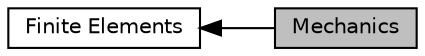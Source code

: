 digraph "Mechanics"
{
  edge [fontname="Helvetica",fontsize="10",labelfontname="Helvetica",labelfontsize="10"];
  node [fontname="Helvetica",fontsize="10",shape=box];
  rankdir=LR;
  Node2 [label="Finite Elements",height=0.2,width=0.4,color="black", fillcolor="white", style="filled",URL="$a00344.html",tooltip="Local assemblers for linear algebra contributions to the global system."];
  Node1 [label="Mechanics",height=0.2,width=0.4,color="black", fillcolor="grey75", style="filled", fontcolor="black",tooltip="All finite elements in the context of mechanics."];
  Node2->Node1 [shape=plaintext, dir="back", style="solid"];
}
